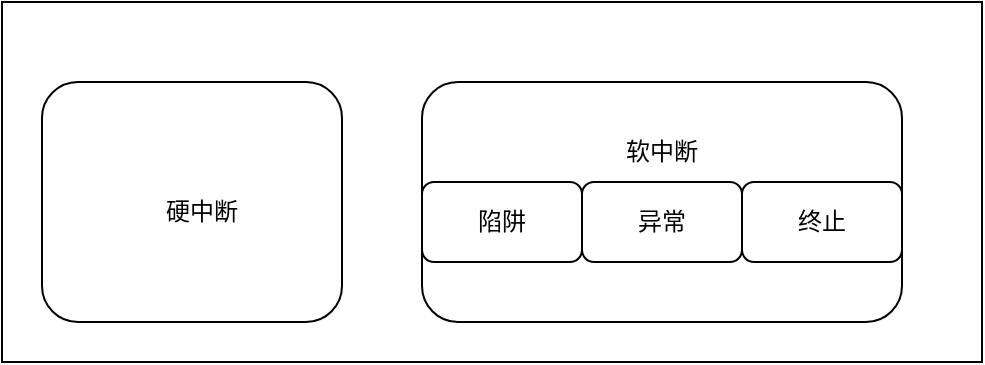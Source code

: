 <mxfile version="20.7.4" type="github">
  <diagram id="QNhpbah0OhO-cmrIjycI" name="第 1 页">
    <mxGraphModel dx="1562" dy="846" grid="1" gridSize="10" guides="1" tooltips="1" connect="1" arrows="1" fold="1" page="1" pageScale="1" pageWidth="827" pageHeight="1169" math="0" shadow="0">
      <root>
        <mxCell id="0" />
        <mxCell id="1" parent="0" />
        <mxCell id="9fZqXvmD5VqbFL3OZOzl-1" value="" style="rounded=0;whiteSpace=wrap;html=1;" vertex="1" parent="1">
          <mxGeometry x="250" y="210" width="490" height="180" as="geometry" />
        </mxCell>
        <mxCell id="9fZqXvmD5VqbFL3OZOzl-4" value="" style="rounded=1;whiteSpace=wrap;html=1;" vertex="1" parent="1">
          <mxGeometry x="270" y="250" width="150" height="120" as="geometry" />
        </mxCell>
        <mxCell id="9fZqXvmD5VqbFL3OZOzl-5" value="" style="rounded=1;whiteSpace=wrap;html=1;" vertex="1" parent="1">
          <mxGeometry x="460" y="250" width="240" height="120" as="geometry" />
        </mxCell>
        <mxCell id="9fZqXvmD5VqbFL3OZOzl-6" value="硬中断" style="text;html=1;strokeColor=none;fillColor=none;align=center;verticalAlign=middle;whiteSpace=wrap;rounded=0;" vertex="1" parent="1">
          <mxGeometry x="320" y="300" width="60" height="30" as="geometry" />
        </mxCell>
        <mxCell id="9fZqXvmD5VqbFL3OZOzl-7" value="软中断" style="text;html=1;strokeColor=none;fillColor=none;align=center;verticalAlign=middle;whiteSpace=wrap;rounded=0;" vertex="1" parent="1">
          <mxGeometry x="550" y="270" width="60" height="30" as="geometry" />
        </mxCell>
        <mxCell id="9fZqXvmD5VqbFL3OZOzl-9" value="陷阱" style="rounded=1;whiteSpace=wrap;html=1;" vertex="1" parent="1">
          <mxGeometry x="460" y="300" width="80" height="40" as="geometry" />
        </mxCell>
        <mxCell id="9fZqXvmD5VqbFL3OZOzl-11" value="异常" style="rounded=1;whiteSpace=wrap;html=1;" vertex="1" parent="1">
          <mxGeometry x="540" y="300" width="80" height="40" as="geometry" />
        </mxCell>
        <mxCell id="9fZqXvmD5VqbFL3OZOzl-12" value="终止" style="rounded=1;whiteSpace=wrap;html=1;" vertex="1" parent="1">
          <mxGeometry x="620" y="300" width="80" height="40" as="geometry" />
        </mxCell>
      </root>
    </mxGraphModel>
  </diagram>
</mxfile>
